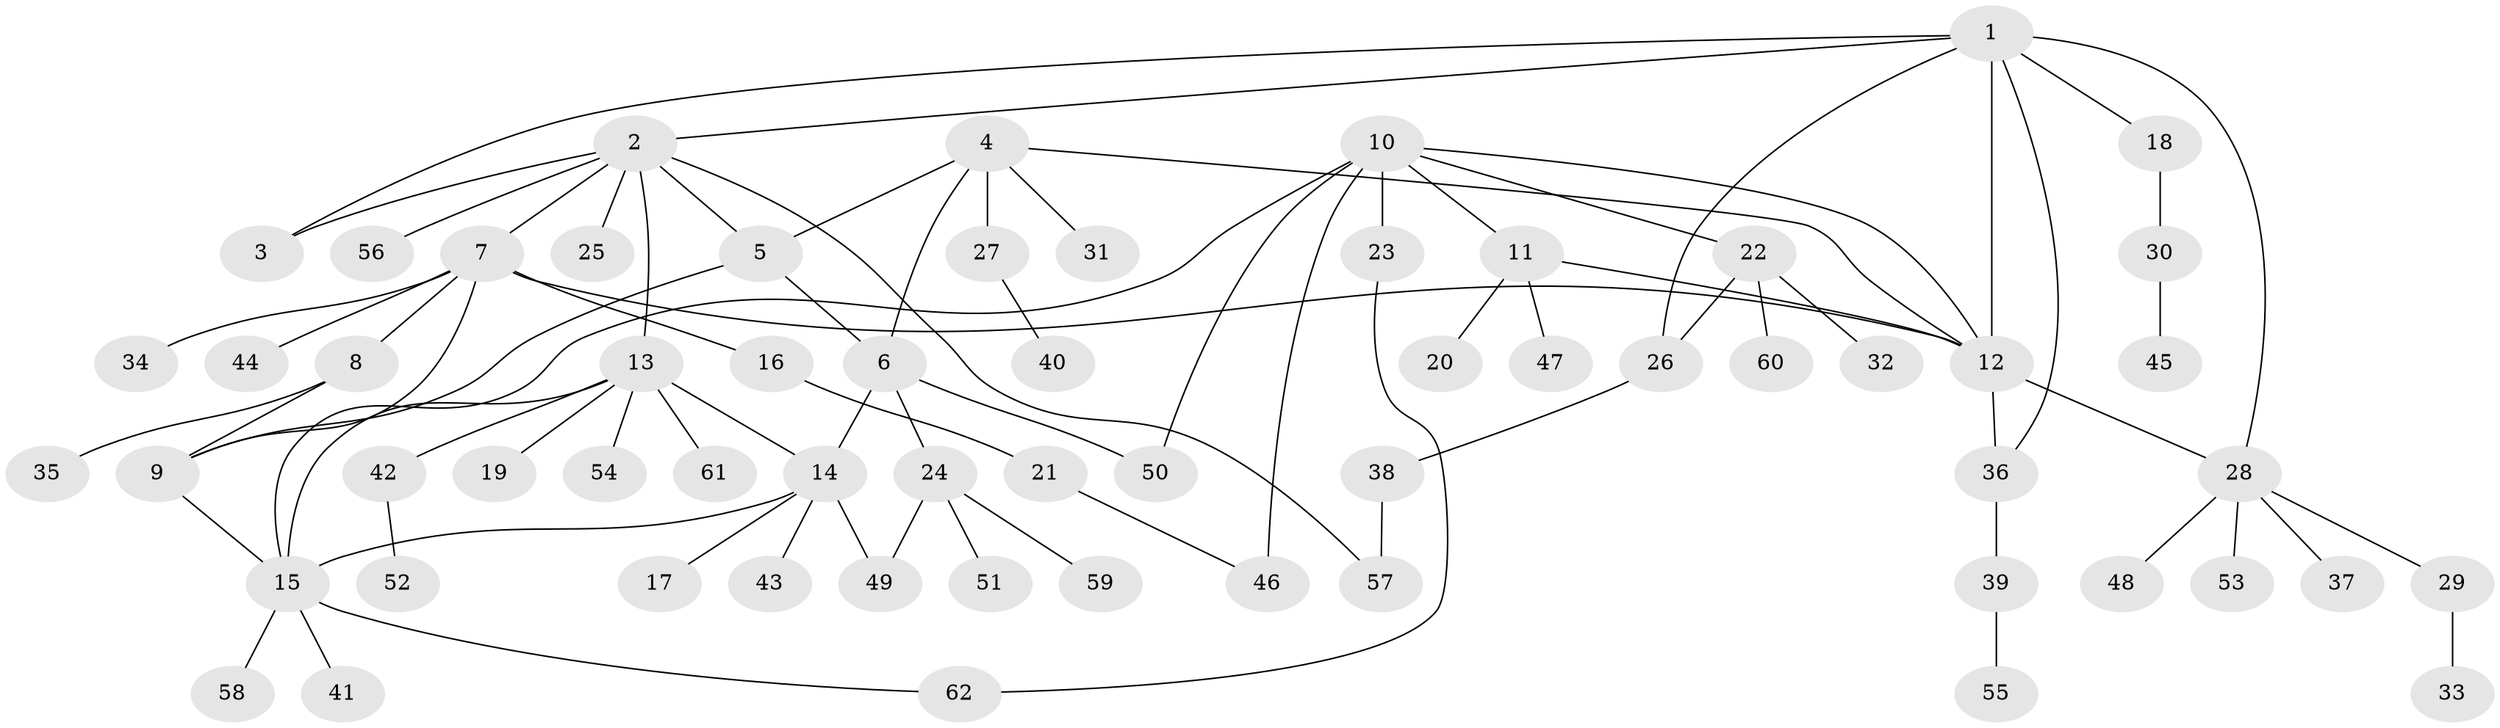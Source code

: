 // coarse degree distribution, {10: 0.046511627906976744, 9: 0.023255813953488372, 2: 0.18604651162790697, 7: 0.046511627906976744, 5: 0.046511627906976744, 4: 0.06976744186046512, 3: 0.06976744186046512, 1: 0.5116279069767442}
// Generated by graph-tools (version 1.1) at 2025/24/03/03/25 07:24:17]
// undirected, 62 vertices, 80 edges
graph export_dot {
graph [start="1"]
  node [color=gray90,style=filled];
  1;
  2;
  3;
  4;
  5;
  6;
  7;
  8;
  9;
  10;
  11;
  12;
  13;
  14;
  15;
  16;
  17;
  18;
  19;
  20;
  21;
  22;
  23;
  24;
  25;
  26;
  27;
  28;
  29;
  30;
  31;
  32;
  33;
  34;
  35;
  36;
  37;
  38;
  39;
  40;
  41;
  42;
  43;
  44;
  45;
  46;
  47;
  48;
  49;
  50;
  51;
  52;
  53;
  54;
  55;
  56;
  57;
  58;
  59;
  60;
  61;
  62;
  1 -- 2;
  1 -- 3;
  1 -- 12;
  1 -- 18;
  1 -- 26;
  1 -- 28;
  1 -- 36;
  2 -- 3;
  2 -- 5;
  2 -- 7;
  2 -- 13;
  2 -- 25;
  2 -- 56;
  2 -- 57;
  4 -- 5;
  4 -- 6;
  4 -- 12;
  4 -- 27;
  4 -- 31;
  5 -- 6;
  5 -- 9;
  6 -- 14;
  6 -- 24;
  6 -- 50;
  7 -- 8;
  7 -- 9;
  7 -- 12;
  7 -- 16;
  7 -- 34;
  7 -- 44;
  8 -- 9;
  8 -- 35;
  9 -- 15;
  10 -- 11;
  10 -- 12;
  10 -- 15;
  10 -- 22;
  10 -- 23;
  10 -- 46;
  10 -- 50;
  11 -- 12;
  11 -- 20;
  11 -- 47;
  12 -- 28;
  12 -- 36;
  13 -- 14;
  13 -- 15;
  13 -- 19;
  13 -- 42;
  13 -- 54;
  13 -- 61;
  14 -- 15;
  14 -- 17;
  14 -- 43;
  14 -- 49;
  15 -- 41;
  15 -- 58;
  15 -- 62;
  16 -- 21;
  18 -- 30;
  21 -- 46;
  22 -- 26;
  22 -- 32;
  22 -- 60;
  23 -- 62;
  24 -- 49;
  24 -- 51;
  24 -- 59;
  26 -- 38;
  27 -- 40;
  28 -- 29;
  28 -- 37;
  28 -- 48;
  28 -- 53;
  29 -- 33;
  30 -- 45;
  36 -- 39;
  38 -- 57;
  39 -- 55;
  42 -- 52;
}
